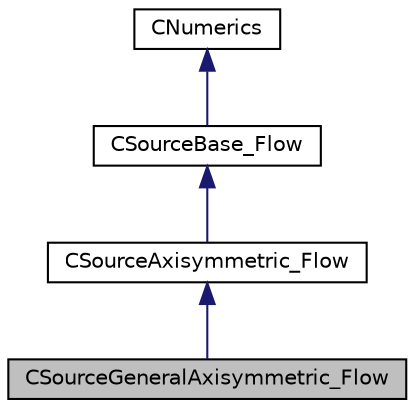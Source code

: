 digraph "CSourceGeneralAxisymmetric_Flow"
{
 // LATEX_PDF_SIZE
  edge [fontname="Helvetica",fontsize="10",labelfontname="Helvetica",labelfontsize="10"];
  node [fontname="Helvetica",fontsize="10",shape=record];
  Node1 [label="CSourceGeneralAxisymmetric_Flow",height=0.2,width=0.4,color="black", fillcolor="grey75", style="filled", fontcolor="black",tooltip="Class for source term for solving axisymmetric problems for a general (non ideal) fluid."];
  Node2 -> Node1 [dir="back",color="midnightblue",fontsize="10",style="solid",fontname="Helvetica"];
  Node2 [label="CSourceAxisymmetric_Flow",height=0.2,width=0.4,color="black", fillcolor="white", style="filled",URL="$classCSourceAxisymmetric__Flow.html",tooltip="Class for source term for solving axisymmetric problems."];
  Node3 -> Node2 [dir="back",color="midnightblue",fontsize="10",style="solid",fontname="Helvetica"];
  Node3 [label="CSourceBase_Flow",height=0.2,width=0.4,color="black", fillcolor="white", style="filled",URL="$classCSourceBase__Flow.html",tooltip="Intermediate source term class to allocate the internally stored residual and Jacobian...."];
  Node4 -> Node3 [dir="back",color="midnightblue",fontsize="10",style="solid",fontname="Helvetica"];
  Node4 [label="CNumerics",height=0.2,width=0.4,color="black", fillcolor="white", style="filled",URL="$classCNumerics.html",tooltip="Class for defining the numerical methods."];
}
